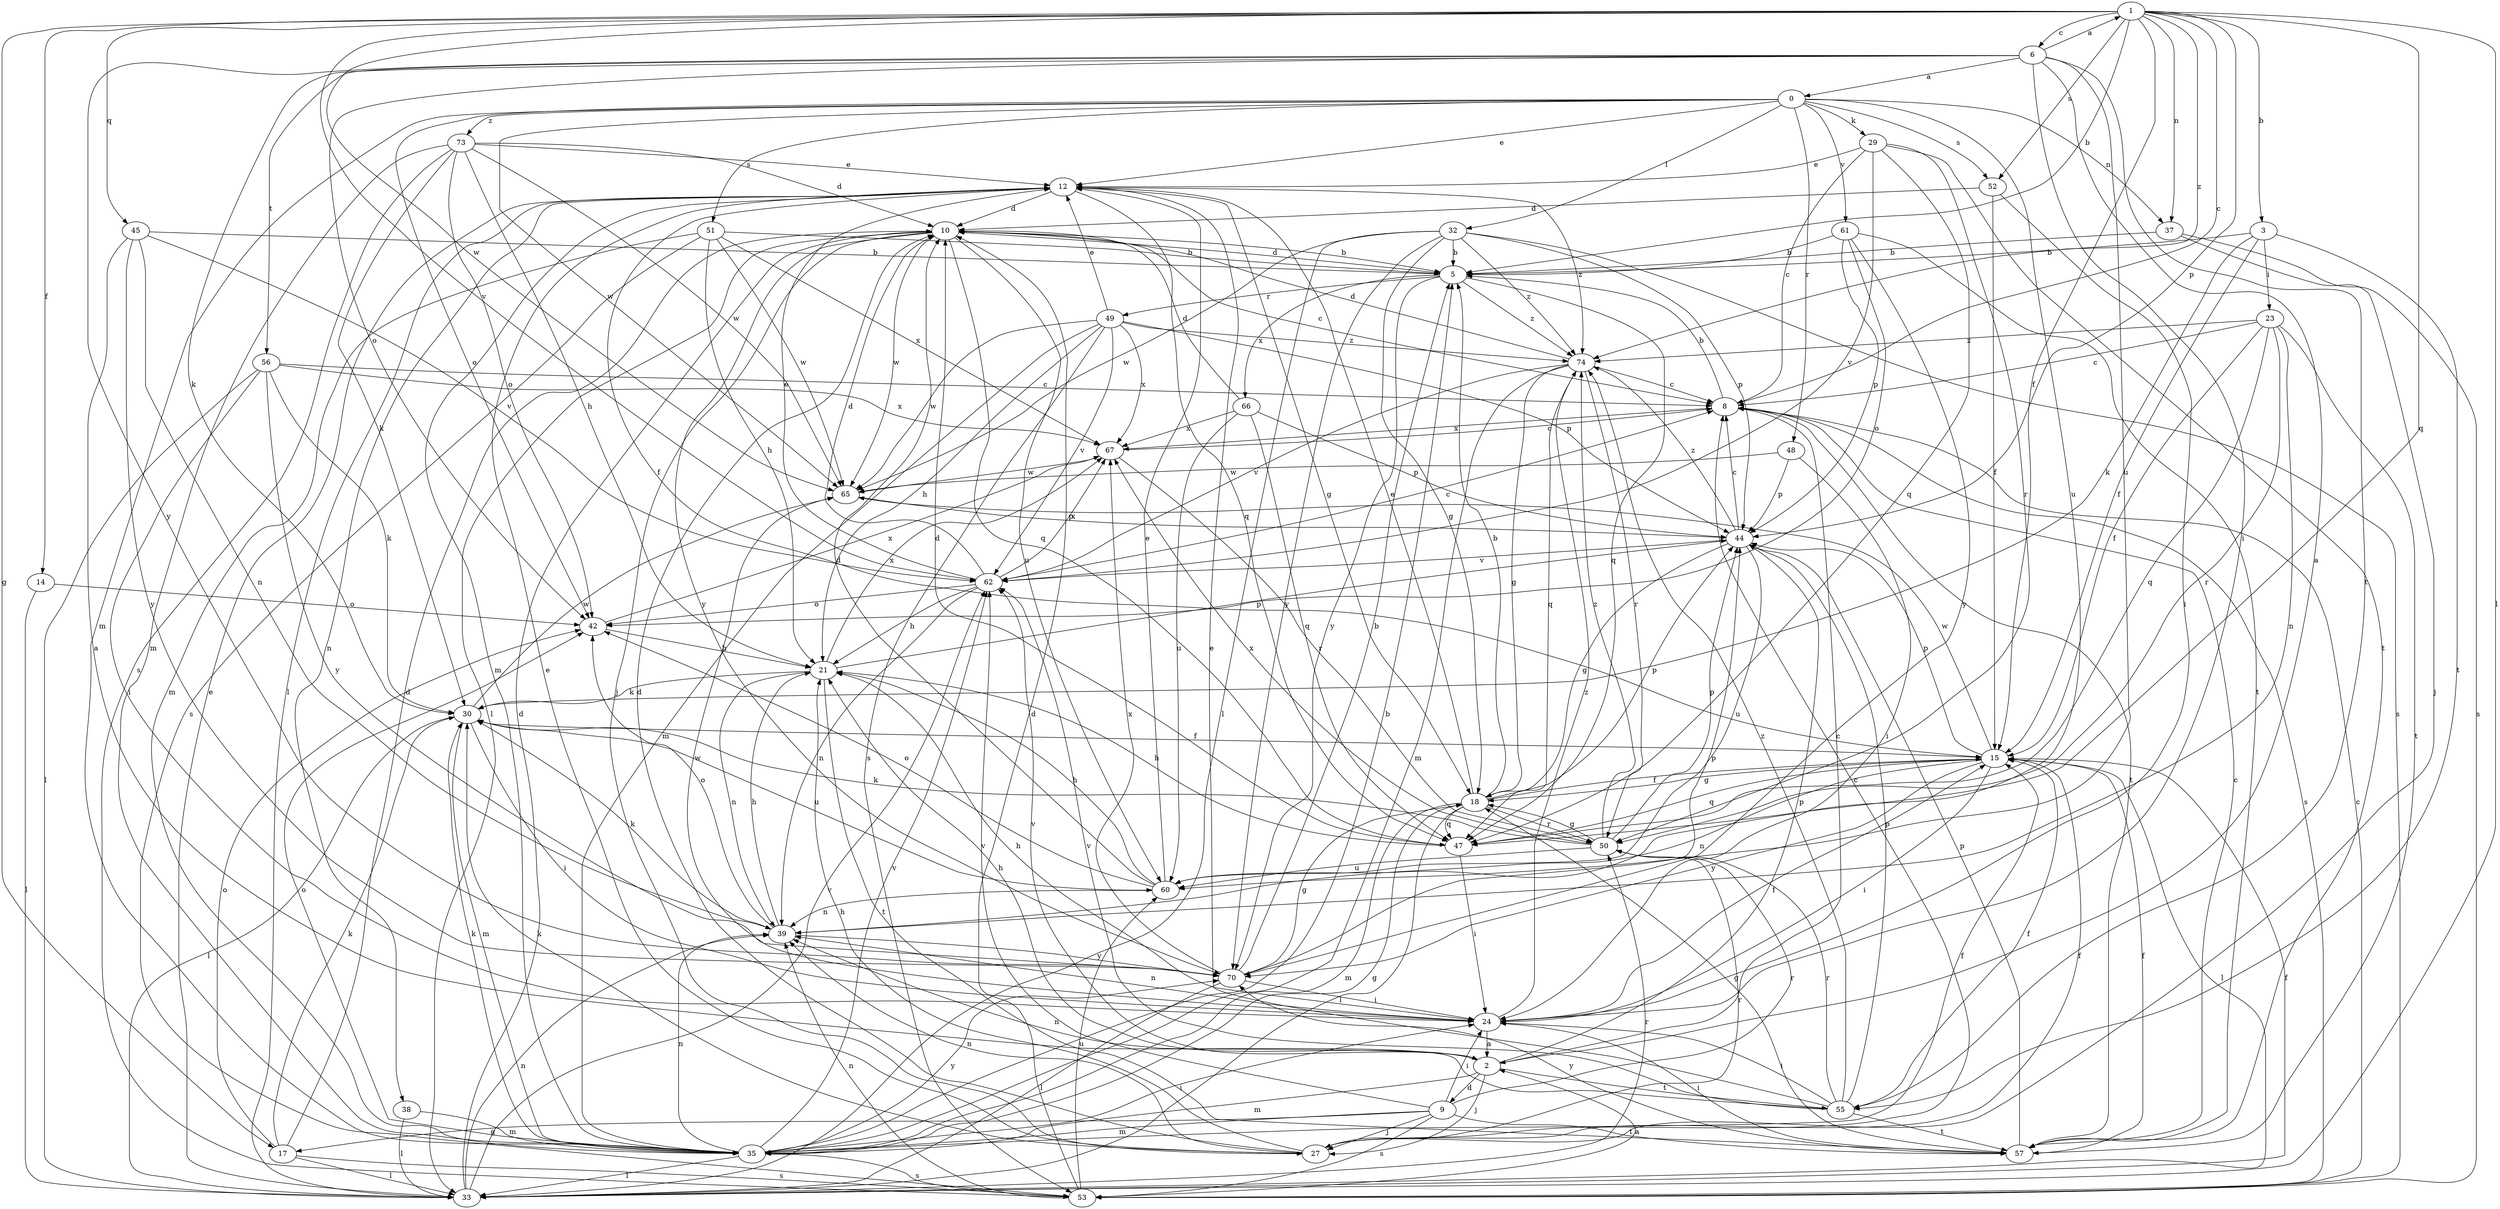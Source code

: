 strict digraph  {
0;
1;
2;
3;
5;
6;
8;
9;
10;
12;
14;
15;
17;
18;
21;
23;
24;
27;
29;
30;
32;
33;
35;
37;
38;
39;
42;
44;
45;
47;
48;
49;
50;
51;
52;
53;
55;
56;
57;
60;
61;
62;
65;
66;
67;
70;
73;
74;
0 -> 12  [label=e];
0 -> 29  [label=k];
0 -> 32  [label=l];
0 -> 35  [label=m];
0 -> 37  [label=n];
0 -> 42  [label=o];
0 -> 48  [label=r];
0 -> 51  [label=s];
0 -> 52  [label=s];
0 -> 60  [label=u];
0 -> 61  [label=v];
0 -> 65  [label=w];
0 -> 73  [label=z];
1 -> 3  [label=b];
1 -> 5  [label=b];
1 -> 6  [label=c];
1 -> 8  [label=c];
1 -> 14  [label=f];
1 -> 15  [label=f];
1 -> 17  [label=g];
1 -> 33  [label=l];
1 -> 37  [label=n];
1 -> 44  [label=p];
1 -> 45  [label=q];
1 -> 47  [label=q];
1 -> 52  [label=s];
1 -> 62  [label=v];
1 -> 65  [label=w];
1 -> 74  [label=z];
2 -> 8  [label=c];
2 -> 9  [label=d];
2 -> 21  [label=h];
2 -> 27  [label=j];
2 -> 35  [label=m];
2 -> 44  [label=p];
2 -> 55  [label=t];
2 -> 62  [label=v];
3 -> 5  [label=b];
3 -> 15  [label=f];
3 -> 23  [label=i];
3 -> 30  [label=k];
3 -> 55  [label=t];
5 -> 10  [label=d];
5 -> 47  [label=q];
5 -> 49  [label=r];
5 -> 66  [label=x];
5 -> 70  [label=y];
5 -> 74  [label=z];
6 -> 0  [label=a];
6 -> 1  [label=a];
6 -> 2  [label=a];
6 -> 24  [label=i];
6 -> 30  [label=k];
6 -> 42  [label=o];
6 -> 55  [label=t];
6 -> 56  [label=t];
6 -> 60  [label=u];
6 -> 70  [label=y];
8 -> 5  [label=b];
8 -> 53  [label=s];
8 -> 57  [label=t];
8 -> 67  [label=x];
9 -> 17  [label=g];
9 -> 24  [label=i];
9 -> 27  [label=j];
9 -> 35  [label=m];
9 -> 50  [label=r];
9 -> 53  [label=s];
9 -> 57  [label=t];
9 -> 62  [label=v];
10 -> 5  [label=b];
10 -> 8  [label=c];
10 -> 27  [label=j];
10 -> 33  [label=l];
10 -> 47  [label=q];
10 -> 60  [label=u];
10 -> 65  [label=w];
10 -> 70  [label=y];
12 -> 10  [label=d];
12 -> 15  [label=f];
12 -> 18  [label=g];
12 -> 33  [label=l];
12 -> 35  [label=m];
12 -> 38  [label=n];
12 -> 47  [label=q];
12 -> 74  [label=z];
14 -> 33  [label=l];
14 -> 42  [label=o];
15 -> 18  [label=g];
15 -> 24  [label=i];
15 -> 33  [label=l];
15 -> 39  [label=n];
15 -> 44  [label=p];
15 -> 47  [label=q];
15 -> 65  [label=w];
15 -> 70  [label=y];
17 -> 10  [label=d];
17 -> 30  [label=k];
17 -> 33  [label=l];
17 -> 42  [label=o];
17 -> 53  [label=s];
18 -> 5  [label=b];
18 -> 12  [label=e];
18 -> 15  [label=f];
18 -> 33  [label=l];
18 -> 35  [label=m];
18 -> 44  [label=p];
18 -> 47  [label=q];
18 -> 50  [label=r];
21 -> 30  [label=k];
21 -> 39  [label=n];
21 -> 44  [label=p];
21 -> 57  [label=t];
21 -> 67  [label=x];
23 -> 8  [label=c];
23 -> 15  [label=f];
23 -> 39  [label=n];
23 -> 47  [label=q];
23 -> 50  [label=r];
23 -> 57  [label=t];
23 -> 74  [label=z];
24 -> 2  [label=a];
24 -> 15  [label=f];
24 -> 21  [label=h];
24 -> 39  [label=n];
24 -> 65  [label=w];
24 -> 74  [label=z];
27 -> 8  [label=c];
27 -> 10  [label=d];
27 -> 12  [label=e];
27 -> 15  [label=f];
27 -> 21  [label=h];
27 -> 30  [label=k];
27 -> 39  [label=n];
27 -> 50  [label=r];
29 -> 8  [label=c];
29 -> 12  [label=e];
29 -> 47  [label=q];
29 -> 50  [label=r];
29 -> 57  [label=t];
29 -> 62  [label=v];
30 -> 15  [label=f];
30 -> 24  [label=i];
30 -> 33  [label=l];
30 -> 35  [label=m];
30 -> 60  [label=u];
30 -> 65  [label=w];
32 -> 5  [label=b];
32 -> 18  [label=g];
32 -> 33  [label=l];
32 -> 44  [label=p];
32 -> 53  [label=s];
32 -> 65  [label=w];
32 -> 70  [label=y];
32 -> 74  [label=z];
33 -> 10  [label=d];
33 -> 12  [label=e];
33 -> 15  [label=f];
33 -> 39  [label=n];
33 -> 50  [label=r];
33 -> 62  [label=v];
35 -> 5  [label=b];
35 -> 15  [label=f];
35 -> 18  [label=g];
35 -> 24  [label=i];
35 -> 30  [label=k];
35 -> 33  [label=l];
35 -> 39  [label=n];
35 -> 42  [label=o];
35 -> 53  [label=s];
35 -> 62  [label=v];
35 -> 70  [label=y];
37 -> 5  [label=b];
37 -> 27  [label=j];
37 -> 53  [label=s];
38 -> 33  [label=l];
38 -> 35  [label=m];
39 -> 21  [label=h];
39 -> 30  [label=k];
39 -> 42  [label=o];
39 -> 70  [label=y];
42 -> 21  [label=h];
42 -> 67  [label=x];
44 -> 8  [label=c];
44 -> 18  [label=g];
44 -> 60  [label=u];
44 -> 62  [label=v];
44 -> 74  [label=z];
45 -> 2  [label=a];
45 -> 5  [label=b];
45 -> 39  [label=n];
45 -> 62  [label=v];
45 -> 70  [label=y];
47 -> 10  [label=d];
47 -> 21  [label=h];
47 -> 24  [label=i];
48 -> 24  [label=i];
48 -> 44  [label=p];
48 -> 65  [label=w];
49 -> 12  [label=e];
49 -> 21  [label=h];
49 -> 35  [label=m];
49 -> 44  [label=p];
49 -> 53  [label=s];
49 -> 62  [label=v];
49 -> 65  [label=w];
49 -> 67  [label=x];
49 -> 74  [label=z];
50 -> 18  [label=g];
50 -> 30  [label=k];
50 -> 44  [label=p];
50 -> 60  [label=u];
50 -> 67  [label=x];
50 -> 74  [label=z];
51 -> 5  [label=b];
51 -> 21  [label=h];
51 -> 35  [label=m];
51 -> 53  [label=s];
51 -> 65  [label=w];
51 -> 67  [label=x];
52 -> 10  [label=d];
52 -> 15  [label=f];
52 -> 24  [label=i];
53 -> 2  [label=a];
53 -> 8  [label=c];
53 -> 10  [label=d];
53 -> 39  [label=n];
53 -> 60  [label=u];
55 -> 12  [label=e];
55 -> 15  [label=f];
55 -> 24  [label=i];
55 -> 39  [label=n];
55 -> 44  [label=p];
55 -> 50  [label=r];
55 -> 57  [label=t];
55 -> 62  [label=v];
55 -> 74  [label=z];
56 -> 8  [label=c];
56 -> 24  [label=i];
56 -> 30  [label=k];
56 -> 33  [label=l];
56 -> 67  [label=x];
56 -> 70  [label=y];
57 -> 8  [label=c];
57 -> 15  [label=f];
57 -> 18  [label=g];
57 -> 24  [label=i];
57 -> 44  [label=p];
57 -> 70  [label=y];
60 -> 10  [label=d];
60 -> 12  [label=e];
60 -> 21  [label=h];
60 -> 39  [label=n];
60 -> 42  [label=o];
61 -> 5  [label=b];
61 -> 42  [label=o];
61 -> 44  [label=p];
61 -> 57  [label=t];
61 -> 70  [label=y];
62 -> 8  [label=c];
62 -> 10  [label=d];
62 -> 12  [label=e];
62 -> 21  [label=h];
62 -> 39  [label=n];
62 -> 42  [label=o];
62 -> 67  [label=x];
65 -> 44  [label=p];
66 -> 10  [label=d];
66 -> 44  [label=p];
66 -> 47  [label=q];
66 -> 60  [label=u];
66 -> 67  [label=x];
67 -> 8  [label=c];
67 -> 50  [label=r];
67 -> 65  [label=w];
70 -> 5  [label=b];
70 -> 18  [label=g];
70 -> 24  [label=i];
70 -> 33  [label=l];
70 -> 44  [label=p];
70 -> 67  [label=x];
73 -> 10  [label=d];
73 -> 12  [label=e];
73 -> 21  [label=h];
73 -> 30  [label=k];
73 -> 35  [label=m];
73 -> 42  [label=o];
73 -> 53  [label=s];
73 -> 65  [label=w];
74 -> 8  [label=c];
74 -> 10  [label=d];
74 -> 18  [label=g];
74 -> 35  [label=m];
74 -> 47  [label=q];
74 -> 50  [label=r];
74 -> 62  [label=v];
}
